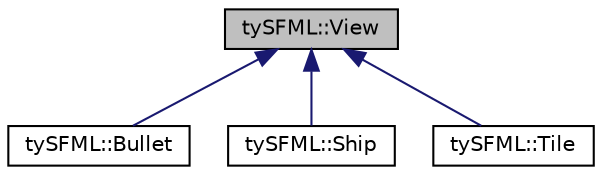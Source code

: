 digraph "tySFML::View"
{
  edge [fontname="Helvetica",fontsize="10",labelfontname="Helvetica",labelfontsize="10"];
  node [fontname="Helvetica",fontsize="10",shape=record];
  Node1 [label="tySFML::View",height=0.2,width=0.4,color="black", fillcolor="grey75", style="filled", fontcolor="black"];
  Node1 -> Node2 [dir="back",color="midnightblue",fontsize="10",style="solid",fontname="Helvetica"];
  Node2 [label="tySFML::Bullet",height=0.2,width=0.4,color="black", fillcolor="white", style="filled",URL="$classty_s_f_m_l_1_1_bullet.html"];
  Node1 -> Node3 [dir="back",color="midnightblue",fontsize="10",style="solid",fontname="Helvetica"];
  Node3 [label="tySFML::Ship",height=0.2,width=0.4,color="black", fillcolor="white", style="filled",URL="$classty_s_f_m_l_1_1_ship.html"];
  Node1 -> Node4 [dir="back",color="midnightblue",fontsize="10",style="solid",fontname="Helvetica"];
  Node4 [label="tySFML::Tile",height=0.2,width=0.4,color="black", fillcolor="white", style="filled",URL="$classty_s_f_m_l_1_1_tile.html"];
}
